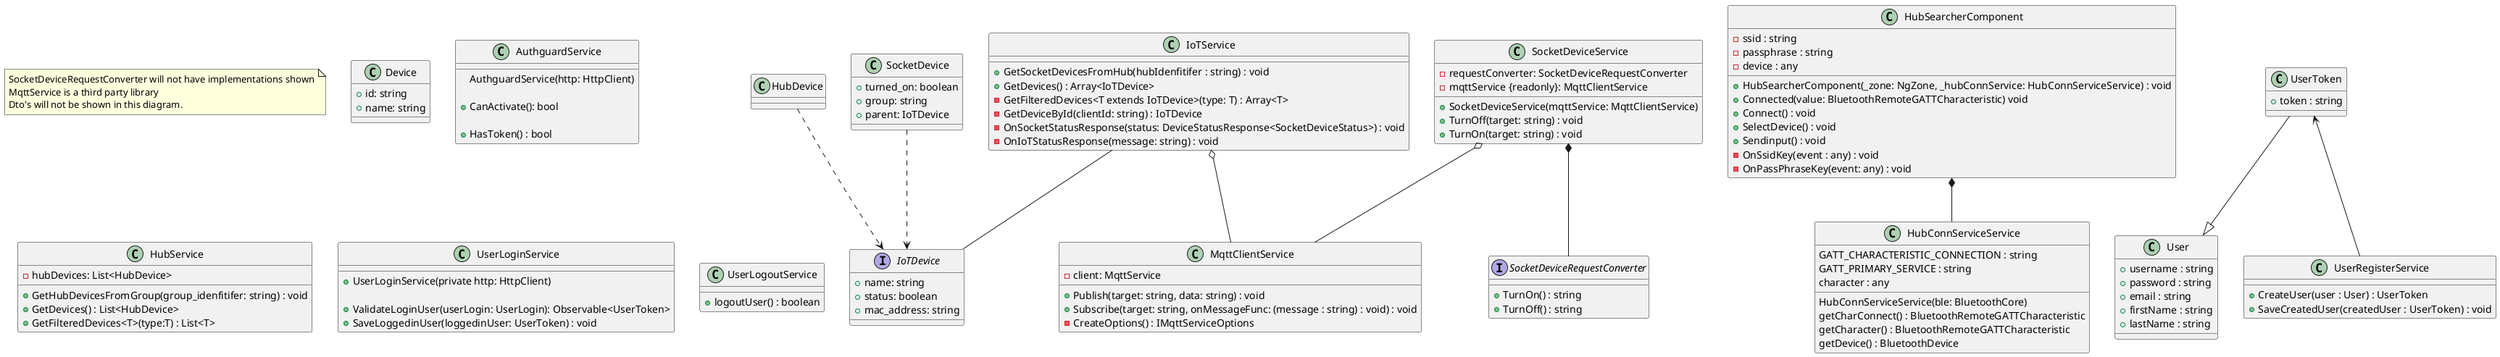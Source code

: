 @startuml Webclient

note "SocketDeviceRequestConverter will not have implementations shown\nMqttService is a third party library\nDto's will not be shown in this diagram." as n1

interface IoTDevice {
    +name: string
    +status: boolean
    +mac_address: string
}

class Device {
    +id: string
    +name: string
}

class HubDevice {
}

class SocketDevice {
    +turned_on: boolean
    +group: string
    +parent: IoTDevice
}

class IoTService {
    +GetSocketDevicesFromHub(hubIdenfitifer : string) : void
    +GetDevices() : Array<IoTDevice>
    -GetFilteredDevices<T extends IoTDevice>(type: T) : Array<T>
    -GetDeviceById(clientId: string) : IoTDevice
    -OnSocketStatusResponse(status: DeviceStatusResponse<SocketDeviceStatus>) : void
    -OnIoTStatusResponse(message: string) : void
}

class MqttClientService {
  -client: MqttService

  +Publish(target: string, data: string) : void
  +Subscribe(target: string, onMessageFunc: (message : string) : void) : void
  -CreateOptions() : IMqttServiceOptions
}

class SocketDeviceService {
  -requestConverter: SocketDeviceRequestConverter
  -mqttService {readonly}: MqttClientService

  +SocketDeviceService(mqttService: MqttClientService) 
  +TurnOff(target: string) : void
  +TurnOn(target: string) : void
}

interface SocketDeviceRequestConverter {
    +TurnOn() : string
    +TurnOff() : string
}

class HubSearcherComponent{
    -ssid : string
    -passphrase : string
    -device : any

    +HubSearcherComponent(_zone: NgZone, _hubConnService: HubConnServiceService) : void
    +Connected(value: BluetoothRemoteGATTCharacteristic) void
    +Connect() : void
    +SelectDevice() : void
    +Sendinput() : void
    -OnSsidKey(event : any) : void
    -OnPassPhraseKey(event: any) : void
}

class HubConnServiceService{
    GATT_CHARACTERISTIC_CONNECTION : string
    GATT_PRIMARY_SERVICE : string
    character : any

    HubConnServiceService(ble: BluetoothCore)
    getCharConnect() : BluetoothRemoteGATTCharacteristic
    getCharacter() : BluetoothRemoteGATTCharacteristic
    getDevice() : BluetoothDevice
}

class User{
    +username : string
    +password : string
    +email : string
    +firstName : string
    +lastName : string
}

class UserToken{
    +token : string
}

class UserRegisterService{
    +CreateUser(user : User) : UserToken
    +SaveCreatedUser(createdUser : UserToken) : void
}

class AuthguardService {

  AuthguardService(http: HttpClient)

  +CanActivate(): bool

  +HasToken() : bool

}

class HubService {

  -hubDevices: List<HubDevice>

  +GetHubDevicesFromGroup(group_idenfitifer: string) : void
  +GetDevices() : List<HubDevice>
  +GetFilteredDevices<T>(type:T) : List<T>
}

class UserLoginService {

  +UserLoginService(private http: HttpClient)

  +ValidateLoginUser(userLogin: UserLogin): Observable<UserToken>
  +SaveLoggedinUser(loggedinUser: UserToken) : void
}

class UserLogoutService {

  +logoutUser() : boolean
}

UserToken --|> User
UserToken <-- UserRegisterService
HubDevice ..> IoTDevice
SocketDevice ..> IoTDevice
SocketDeviceService *-- SocketDeviceRequestConverter
SocketDeviceService o-- MqttClientService
IoTService -- IoTDevice
HubSearcherComponent *-- HubConnServiceService

IoTService o-- MqttClientService

@enduml